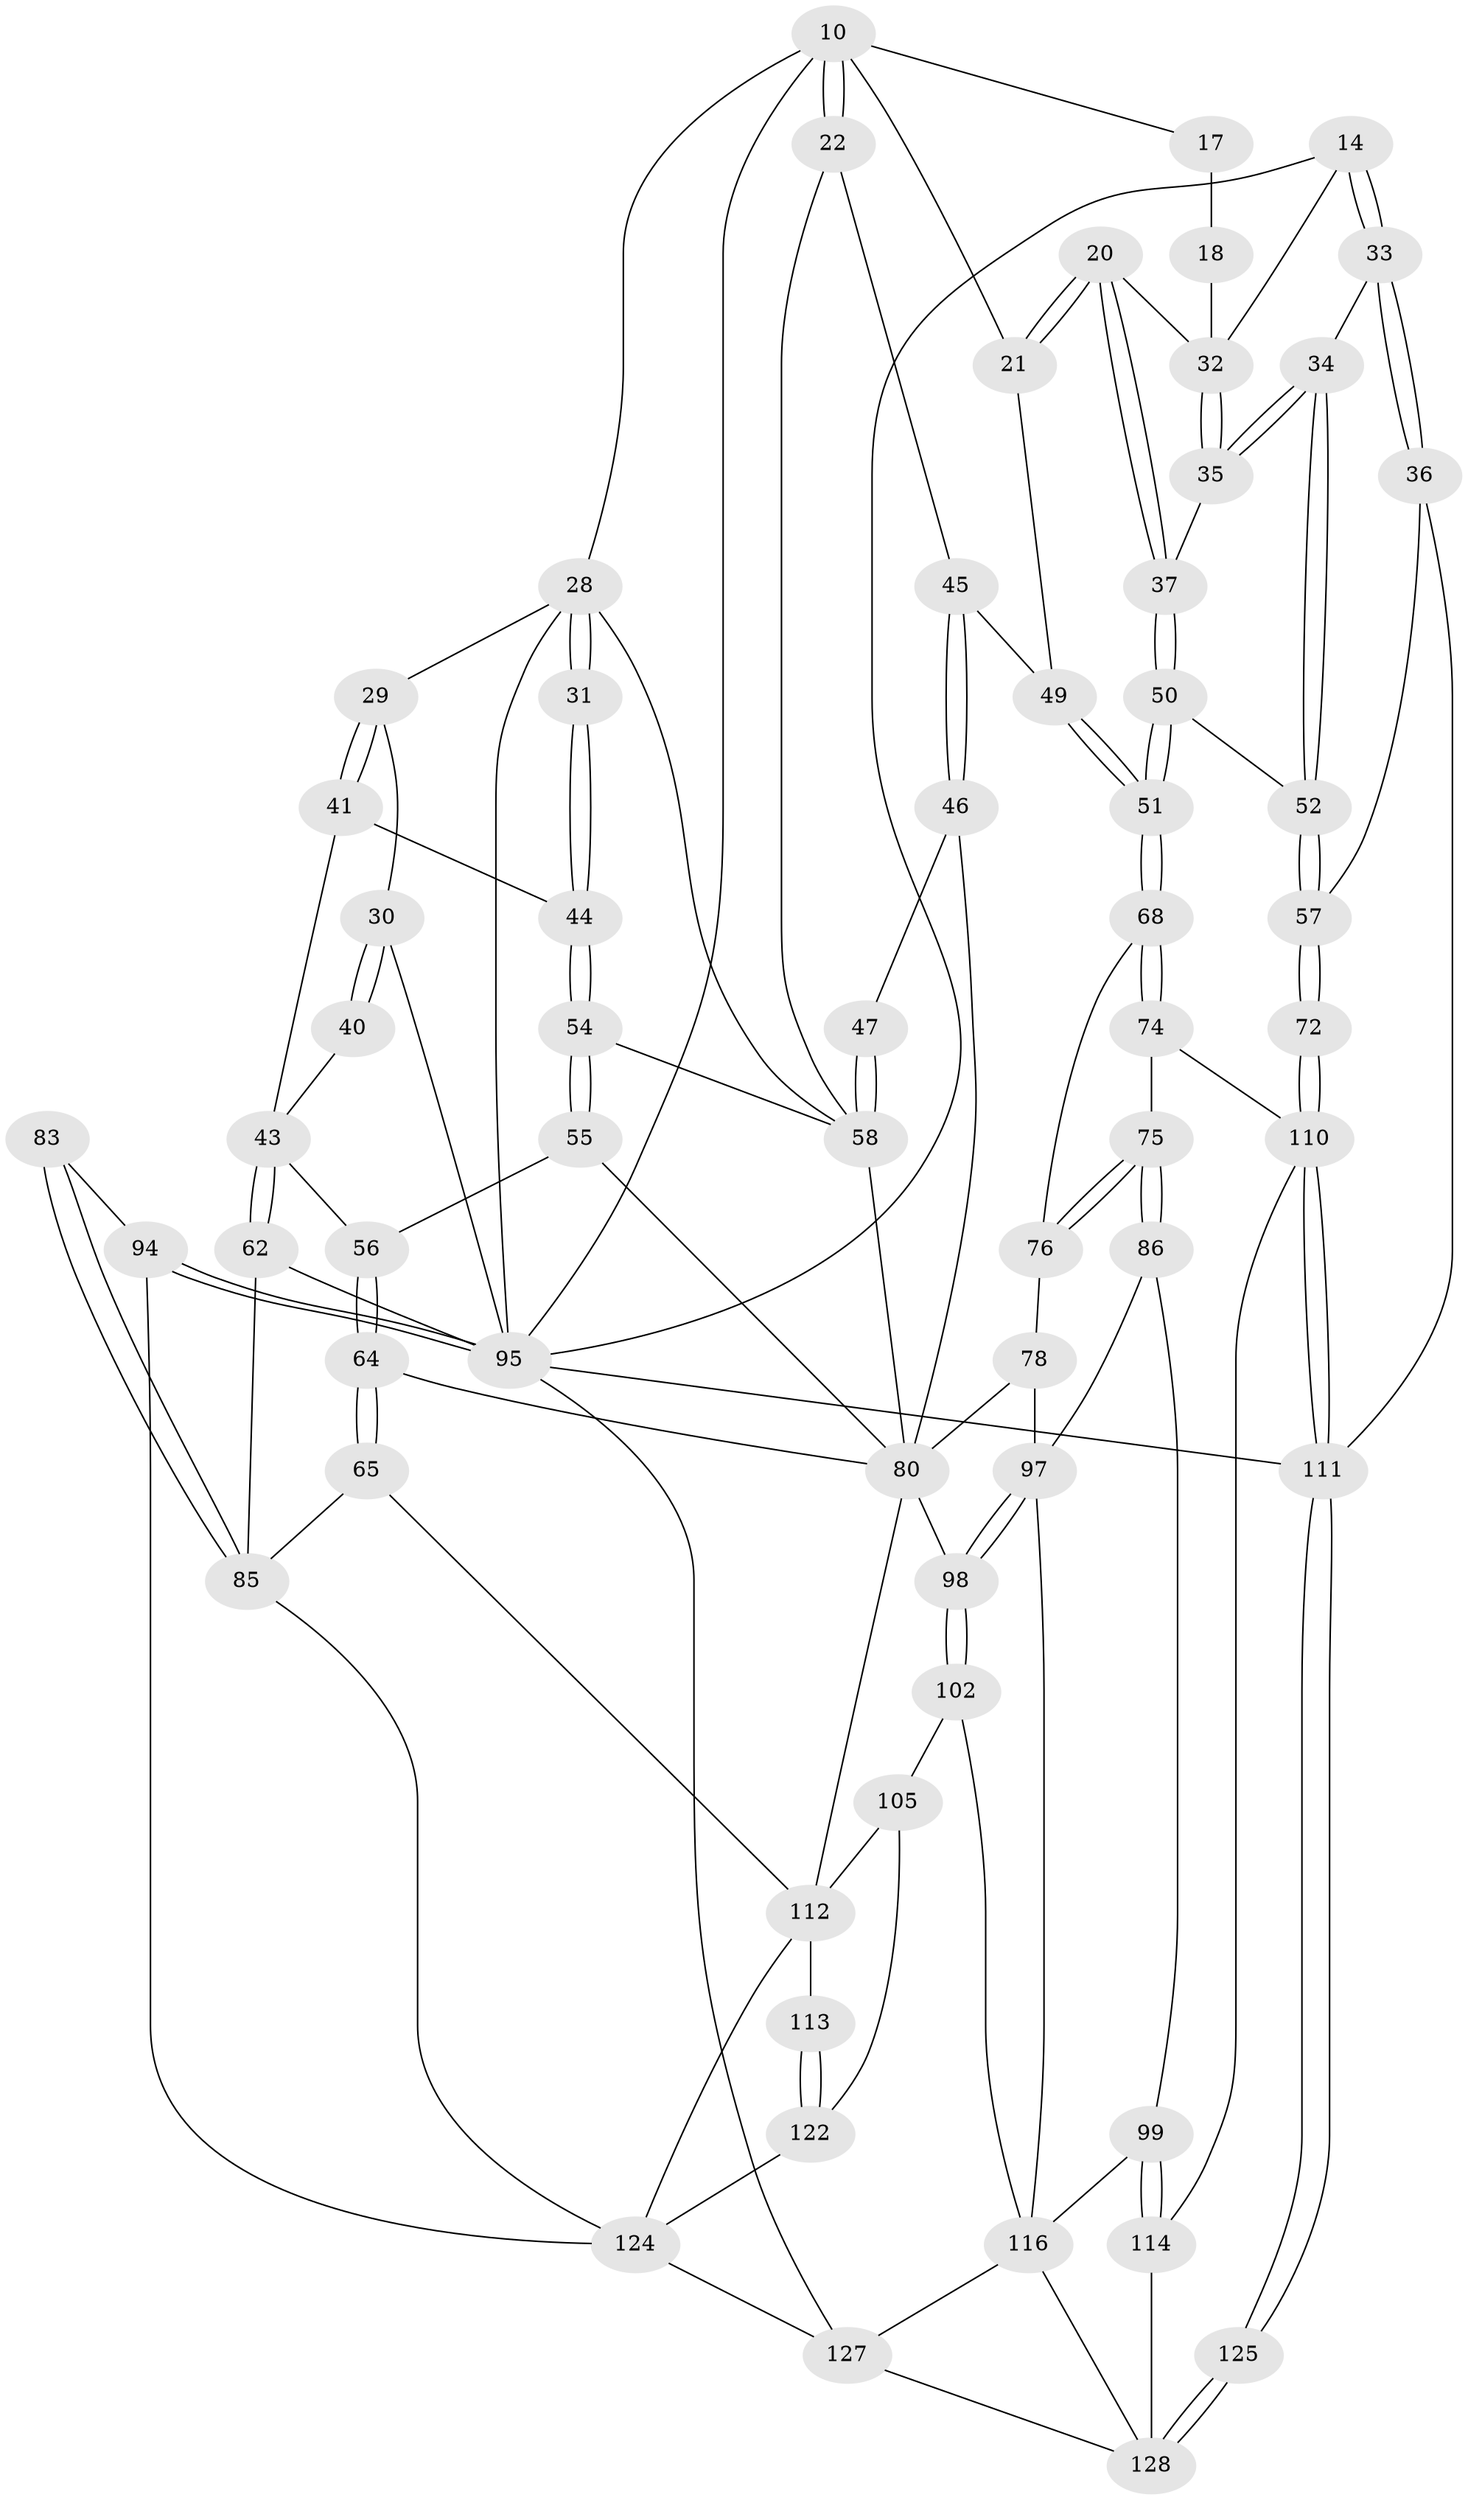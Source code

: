// original degree distribution, {3: 0.015625, 5: 0.5625, 4: 0.21875, 6: 0.203125}
// Generated by graph-tools (version 1.1) at 2025/07/03/04/25 22:07:04]
// undirected, 64 vertices, 144 edges
graph export_dot {
graph [start="1"]
  node [color=gray90,style=filled];
  10 [pos="+0.5623931631947788+0.17953746778847748",super="+9"];
  14 [pos="+0.9618481050242007+0.1675396906249151"];
  17 [pos="+0.7336551544461106+0"];
  18 [pos="+0.8385052203588672+0.16579893630293022",super="+16"];
  20 [pos="+0.769942117840088+0.25618095546644765"];
  21 [pos="+0.7286933384828577+0.23466330568459848"];
  22 [pos="+0.5461039197145189+0.1992721898202873"];
  28 [pos="+0.25107642486465886+0.20970361439168111",super="+24"];
  29 [pos="+0.21881420456940726+0.267769077512139"];
  30 [pos="+0.17634097691524492+0.2664158954372337",super="+26"];
  31 [pos="+0.39781291895145454+0.2588067924656699"];
  32 [pos="+0.9136105927109387+0.21354176202286662",super="+15+19"];
  33 [pos="+1+0.19252516496100205"];
  34 [pos="+0.9102129750960725+0.33764549557027124"];
  35 [pos="+0.9035287661029574+0.23700906941585478"];
  36 [pos="+1+0.1751612667187674"];
  37 [pos="+0.7832209221996206+0.2757815338951559"];
  40 [pos="+0.11169228020258105+0.3013385878844724"];
  41 [pos="+0.24623578497830165+0.31535241907652173"];
  43 [pos="+0.1944291753714502+0.4037880663280438",super="+42"];
  44 [pos="+0.35081958889758846+0.32048388048826076"];
  45 [pos="+0.5959327376271946+0.4076129533951439",super="+39"];
  46 [pos="+0.56844471445659+0.42525633446664085"];
  47 [pos="+0.5161202266035099+0.39010948202567225"];
  49 [pos="+0.6654808137055525+0.3919111629519391",super="+38"];
  50 [pos="+0.8321554156380075+0.39125808006837376"];
  51 [pos="+0.7968648052352043+0.4381664641899554"];
  52 [pos="+0.8755833225348278+0.38271452272487405"];
  54 [pos="+0.35261062241344027+0.3978247920468238"];
  55 [pos="+0.307048433409569+0.4371041388151932"];
  56 [pos="+0.23790303417825115+0.42604896026890093"];
  57 [pos="+1+0.5432456851411835"];
  58 [pos="+0.4218224037054135+0.483168938303917",super="+53+48"];
  62 [pos="+0.08346449233758636+0.47985862963521014"];
  64 [pos="+0.2211988047822296+0.5389227792848345"];
  65 [pos="+0.18968826040956724+0.5642933316971169"];
  68 [pos="+0.7956426608884956+0.4499320191280732"];
  72 [pos="+1+0.5670424052499009"];
  74 [pos="+0.8126171590585041+0.5416410999353999"];
  75 [pos="+0.7469009525893185+0.588306432643047"];
  76 [pos="+0.6665753060166218+0.567871201243208",super="+69"];
  78 [pos="+0.5945656656505498+0.6585464045310375",super="+77+70"];
  80 [pos="+0.4073058998708861+0.6079941937676714",super="+60+61+71+79"];
  83 [pos="+0.0711282413315054+0.6453758380552387"];
  85 [pos="+0.08956009749090763+0.676827424317544",super="+66+67"];
  86 [pos="+0.703420231620759+0.6921494837426679"];
  94 [pos="+0+0.9274928749709112",super="+84"];
  95 [pos="+0+1",super="+13+11+63"];
  97 [pos="+0.6139363874776121+0.7373380489947716",super="+87"];
  98 [pos="+0.47013636889988025+0.768822746014521"];
  99 [pos="+0.6920388858553969+0.7945728352451226",super="+93"];
  102 [pos="+0.46648791704975184+0.8252356347400817"];
  105 [pos="+0.3351532814216807+0.7704443384187496",super="+104"];
  110 [pos="+1+0.6425869590575339",super="+90+73"];
  111 [pos="+1+1",super="+12"];
  112 [pos="+0.23949713289470376+0.8221363648235038",super="+106+88+82"];
  113 [pos="+0.27786930234680873+0.8411550017384197"];
  114 [pos="+0.6976584933144547+0.8505316219710426",super="+92"];
  116 [pos="+0.6129340040916397+0.9004581113307978",super="+107"];
  122 [pos="+0.33488977488509525+0.9233228599391244",super="+109"];
  124 [pos="+0.2564716109960833+1",super="+115+96+123+89"];
  125 [pos="+1+1"];
  127 [pos="+0.4425097578808854+1",super="+126+118"];
  128 [pos="+0.7478005742537144+1",super="+120+119+121"];
  10 -- 22;
  10 -- 22;
  10 -- 28;
  10 -- 17;
  10 -- 21;
  10 -- 95;
  14 -- 33;
  14 -- 33;
  14 -- 95;
  14 -- 32;
  17 -- 18 [weight=2];
  18 -- 32 [weight=2];
  20 -- 21;
  20 -- 21;
  20 -- 37;
  20 -- 37;
  20 -- 32;
  21 -- 49;
  22 -- 45;
  22 -- 58;
  28 -- 29;
  28 -- 31 [weight=2];
  28 -- 31;
  28 -- 58;
  28 -- 95;
  29 -- 30;
  29 -- 41;
  29 -- 41;
  30 -- 40 [weight=2];
  30 -- 40;
  30 -- 95 [weight=2];
  31 -- 44;
  31 -- 44;
  32 -- 35;
  32 -- 35;
  33 -- 34;
  33 -- 36;
  33 -- 36;
  34 -- 35;
  34 -- 35;
  34 -- 52;
  34 -- 52;
  35 -- 37;
  36 -- 57;
  36 -- 111;
  37 -- 50;
  37 -- 50;
  40 -- 43;
  41 -- 44;
  41 -- 43;
  43 -- 62;
  43 -- 62;
  43 -- 56;
  44 -- 54;
  44 -- 54;
  45 -- 46;
  45 -- 46;
  45 -- 49 [weight=2];
  46 -- 47;
  46 -- 80;
  47 -- 58 [weight=2];
  47 -- 58;
  49 -- 51;
  49 -- 51;
  50 -- 51;
  50 -- 51;
  50 -- 52;
  51 -- 68;
  51 -- 68;
  52 -- 57;
  52 -- 57;
  54 -- 55;
  54 -- 55;
  54 -- 58;
  55 -- 56;
  55 -- 80;
  56 -- 64;
  56 -- 64;
  57 -- 72;
  57 -- 72;
  58 -- 80;
  62 -- 95;
  62 -- 85;
  64 -- 65;
  64 -- 65;
  64 -- 80;
  65 -- 85;
  65 -- 112;
  68 -- 74;
  68 -- 74;
  68 -- 76;
  72 -- 110 [weight=2];
  72 -- 110;
  74 -- 75;
  74 -- 110;
  75 -- 76;
  75 -- 76;
  75 -- 86;
  75 -- 86;
  76 -- 78 [weight=2];
  78 -- 80 [weight=2];
  78 -- 97;
  80 -- 98;
  80 -- 112;
  83 -- 85 [weight=2];
  83 -- 85;
  83 -- 94;
  85 -- 124;
  86 -- 97;
  86 -- 99;
  94 -- 95 [weight=2];
  94 -- 95;
  94 -- 124;
  95 -- 111 [weight=3];
  95 -- 127;
  97 -- 98;
  97 -- 98;
  97 -- 116;
  98 -- 102;
  98 -- 102;
  99 -- 114 [weight=2];
  99 -- 114;
  99 -- 116;
  102 -- 105;
  102 -- 116;
  105 -- 122 [weight=2];
  105 -- 112 [weight=2];
  110 -- 111;
  110 -- 111;
  110 -- 114;
  111 -- 125;
  111 -- 125;
  112 -- 113;
  112 -- 124 [weight=2];
  113 -- 122 [weight=2];
  113 -- 122;
  114 -- 128 [weight=2];
  116 -- 128;
  116 -- 127 [weight=2];
  122 -- 124;
  124 -- 127 [weight=2];
  125 -- 128 [weight=2];
  125 -- 128;
  127 -- 128;
}
